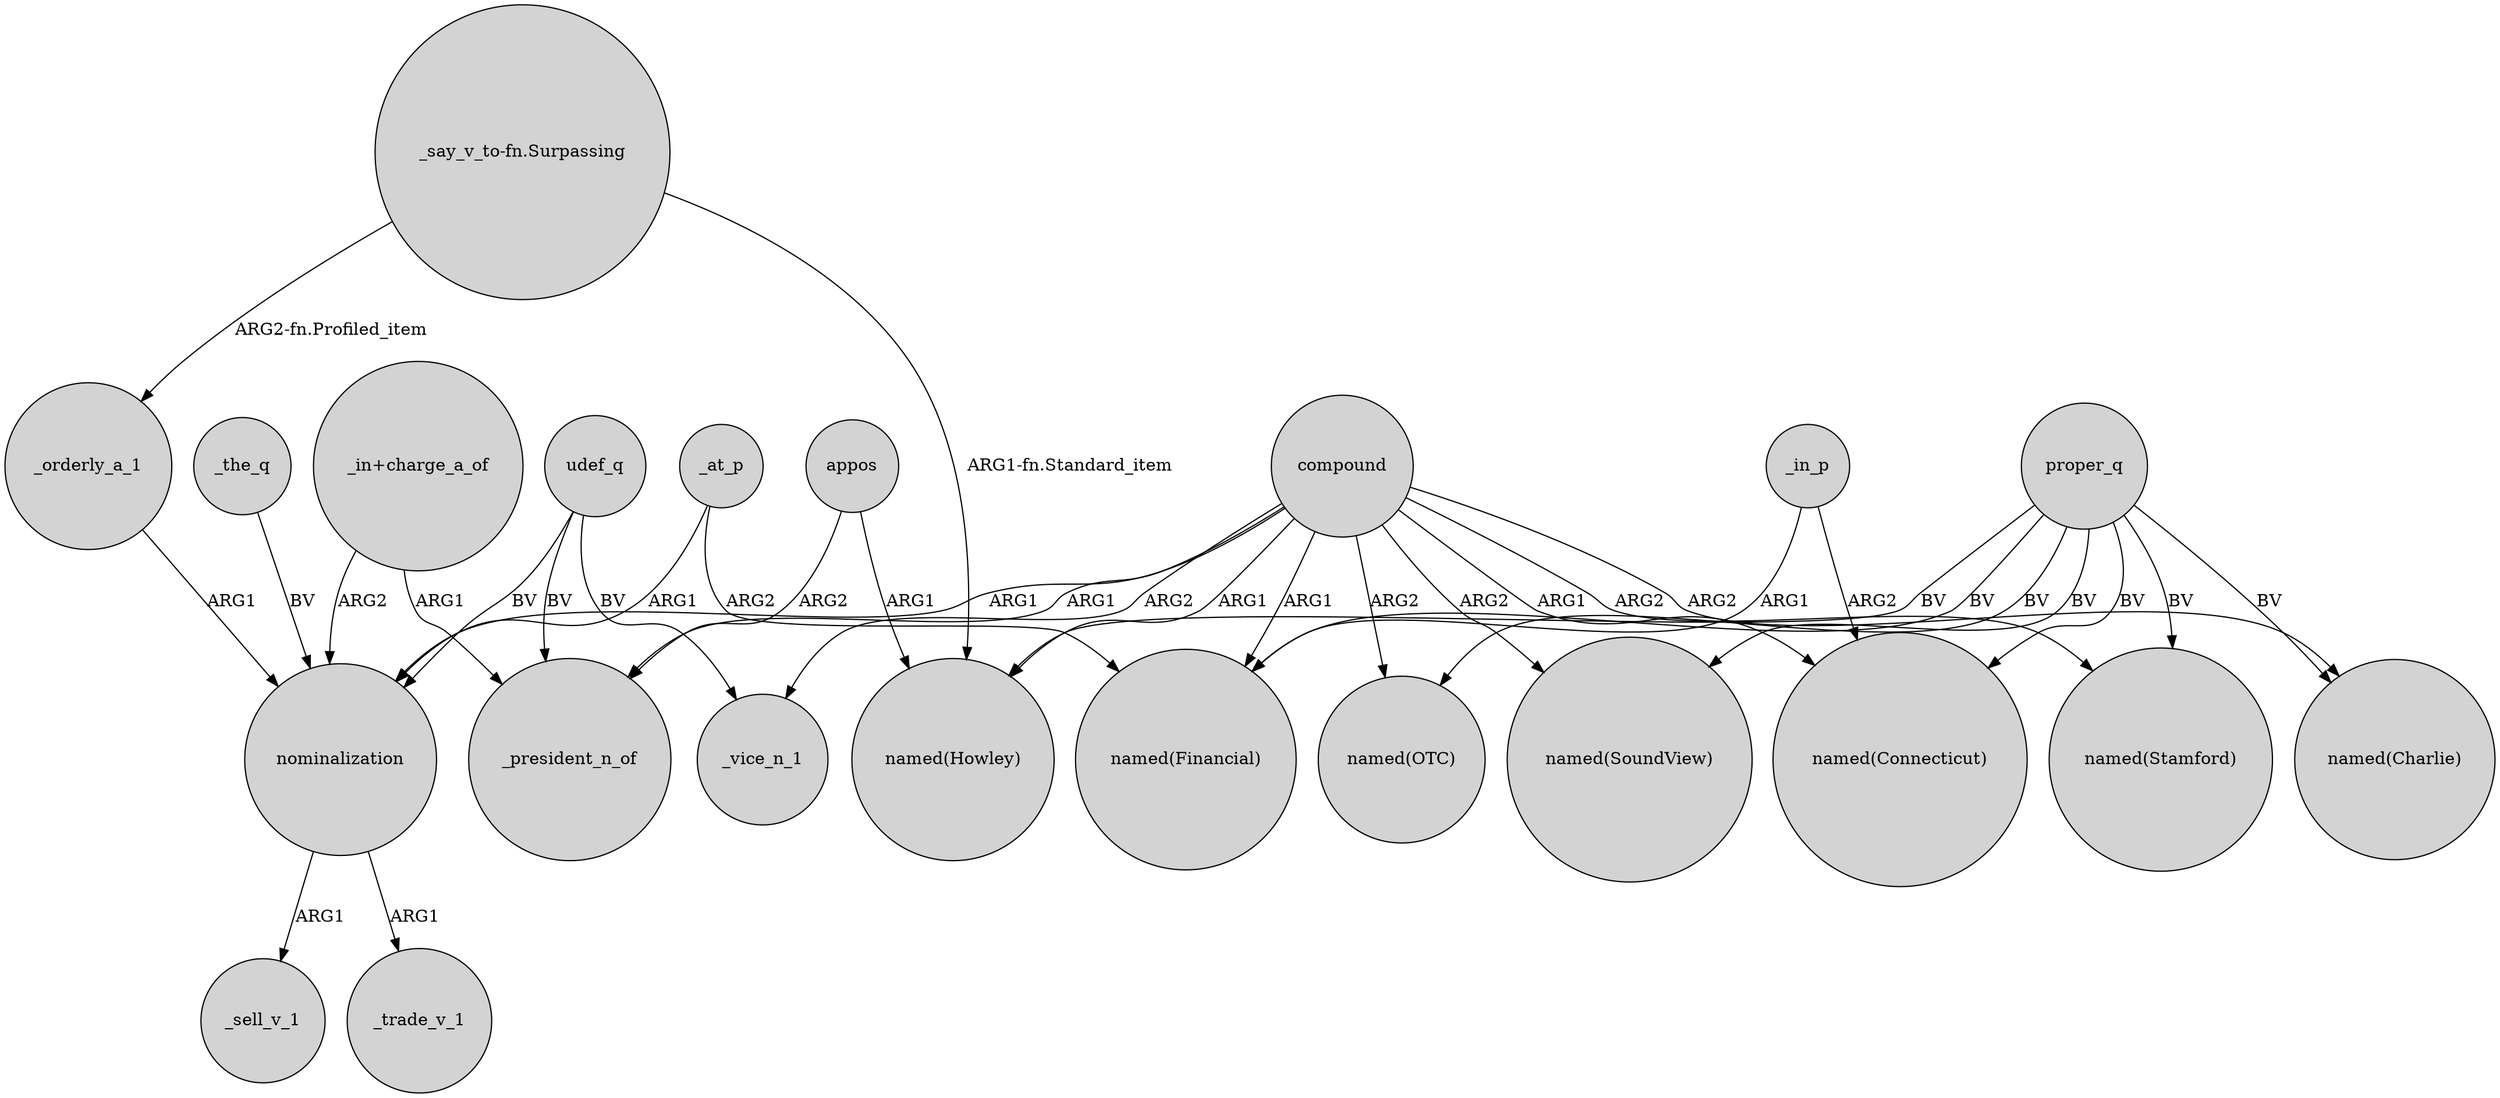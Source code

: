 digraph {
	node [shape=circle style=filled]
	"_in+charge_a_of" -> _president_n_of [label=ARG1]
	_the_q -> nominalization [label=BV]
	compound -> "named(SoundView)" [label=ARG2]
	appos -> _president_n_of [label=ARG2]
	"_say_v_to-fn.Surpassing" -> "named(Howley)" [label="ARG1-fn.Standard_item"]
	proper_q -> "named(Howley)" [label=BV]
	_at_p -> "named(Financial)" [label=ARG2]
	appos -> "named(Howley)" [label=ARG1]
	proper_q -> "named(Stamford)" [label=BV]
	_in_p -> "named(Financial)" [label=ARG1]
	udef_q -> nominalization [label=BV]
	proper_q -> "named(SoundView)" [label=BV]
	"_in+charge_a_of" -> nominalization [label=ARG2]
	compound -> nominalization [label=ARG1]
	compound -> "named(Howley)" [label=ARG1]
	udef_q -> _vice_n_1 [label=BV]
	compound -> "named(Stamford)" [label=ARG2]
	_at_p -> nominalization [label=ARG1]
	proper_q -> "named(OTC)" [label=BV]
	_orderly_a_1 -> nominalization [label=ARG1]
	proper_q -> "named(Charlie)" [label=BV]
	proper_q -> "named(Financial)" [label=BV]
	proper_q -> "named(Connecticut)" [label=BV]
	compound -> "named(Connecticut)" [label=ARG1]
	compound -> "named(Charlie)" [label=ARG2]
	nominalization -> _sell_v_1 [label=ARG1]
	compound -> _vice_n_1 [label=ARG2]
	compound -> "named(Financial)" [label=ARG1]
	compound -> _president_n_of [label=ARG1]
	udef_q -> _president_n_of [label=BV]
	_in_p -> "named(Connecticut)" [label=ARG2]
	nominalization -> _trade_v_1 [label=ARG1]
	compound -> "named(OTC)" [label=ARG2]
	"_say_v_to-fn.Surpassing" -> _orderly_a_1 [label="ARG2-fn.Profiled_item"]
}
